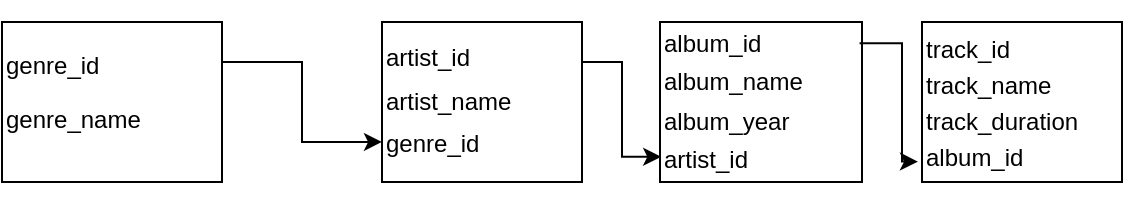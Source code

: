 <mxfile version="23.1.0" type="google">
  <diagram name="Страница — 1" id="X99ls0D3MWRfA0Zui11Z">
    <mxGraphModel dx="830" dy="439" grid="1" gridSize="10" guides="1" tooltips="1" connect="1" arrows="1" fold="1" page="1" pageScale="1" pageWidth="827" pageHeight="1169" math="0" shadow="0">
      <root>
        <mxCell id="0" />
        <mxCell id="1" parent="0" />
        <mxCell id="x2Ser0cTCZVFTN6XSXIn-3" value="" style="rounded=0;whiteSpace=wrap;html=1;" vertex="1" parent="1">
          <mxGeometry x="40" y="430" width="110" height="80" as="geometry" />
        </mxCell>
        <mxCell id="x2Ser0cTCZVFTN6XSXIn-4" value="&lt;div style=&quot;line-height: 220%;&quot;&gt;&lt;span style=&quot;background-color: initial;&quot;&gt;genre_id&lt;/span&gt;&lt;/div&gt;&lt;div style=&quot;line-height: 220%;&quot;&gt;&lt;span style=&quot;background-color: initial;&quot;&gt;genre_name&lt;/span&gt;&lt;/div&gt;" style="text;html=1;strokeColor=none;fillColor=none;align=left;verticalAlign=middle;whiteSpace=wrap;rounded=0;" vertex="1" parent="1">
          <mxGeometry x="40" y="450" width="80" height="30" as="geometry" />
        </mxCell>
        <mxCell id="x2Ser0cTCZVFTN6XSXIn-5" value="" style="rounded=0;whiteSpace=wrap;html=1;" vertex="1" parent="1">
          <mxGeometry x="230" y="430" width="100" height="80" as="geometry" />
        </mxCell>
        <mxCell id="x2Ser0cTCZVFTN6XSXIn-6" value="" style="whiteSpace=wrap;html=1;" vertex="1" parent="1">
          <mxGeometry x="369" y="430" width="101" height="80" as="geometry" />
        </mxCell>
        <mxCell id="x2Ser0cTCZVFTN6XSXIn-9" value="&lt;p style=&quot;line-height: 180%;&quot;&gt;artist_id&lt;br&gt;artist_name&lt;br&gt;genre_id&lt;/p&gt;" style="text;strokeColor=none;align=left;fillColor=none;html=1;verticalAlign=middle;whiteSpace=wrap;rounded=0;" vertex="1" parent="1">
          <mxGeometry x="230" y="440" width="80" height="60" as="geometry" />
        </mxCell>
        <mxCell id="x2Ser0cTCZVFTN6XSXIn-11" value="&lt;p style=&quot;line-height: 160%;&quot;&gt;album_id&lt;br&gt;album_name&lt;br&gt;album_year&lt;br&gt;artist_id&lt;/p&gt;" style="text;strokeColor=none;align=left;fillColor=none;html=1;verticalAlign=middle;whiteSpace=wrap;rounded=0;" vertex="1" parent="1">
          <mxGeometry x="369" y="440" width="66" height="60" as="geometry" />
        </mxCell>
        <mxCell id="x2Ser0cTCZVFTN6XSXIn-14" value="&lt;p style=&quot;line-height: 150%;&quot;&gt;track_id&lt;br&gt;track_name&lt;br&gt;track_duration&lt;br&gt;album_id&lt;/p&gt;" style="whiteSpace=wrap;html=1;align=left;" vertex="1" parent="1">
          <mxGeometry x="500" y="430" width="100" height="80" as="geometry" />
        </mxCell>
        <mxCell id="x2Ser0cTCZVFTN6XSXIn-16" style="edgeStyle=orthogonalEdgeStyle;rounded=0;orthogonalLoop=1;jettySize=auto;html=1;exitX=1;exitY=0.25;exitDx=0;exitDy=0;entryX=0;entryY=0.833;entryDx=0;entryDy=0;entryPerimeter=0;" edge="1" parent="1" source="x2Ser0cTCZVFTN6XSXIn-3" target="x2Ser0cTCZVFTN6XSXIn-9">
          <mxGeometry relative="1" as="geometry" />
        </mxCell>
        <mxCell id="x2Ser0cTCZVFTN6XSXIn-17" style="edgeStyle=orthogonalEdgeStyle;rounded=0;orthogonalLoop=1;jettySize=auto;html=1;exitX=1;exitY=0.25;exitDx=0;exitDy=0;entryX=0.009;entryY=0.957;entryDx=0;entryDy=0;entryPerimeter=0;" edge="1" parent="1" source="x2Ser0cTCZVFTN6XSXIn-5" target="x2Ser0cTCZVFTN6XSXIn-11">
          <mxGeometry relative="1" as="geometry" />
        </mxCell>
        <mxCell id="x2Ser0cTCZVFTN6XSXIn-18" style="edgeStyle=orthogonalEdgeStyle;rounded=0;orthogonalLoop=1;jettySize=auto;html=1;exitX=0.988;exitY=0.133;exitDx=0;exitDy=0;entryX=-0.02;entryY=0.873;entryDx=0;entryDy=0;entryPerimeter=0;exitPerimeter=0;" edge="1" parent="1" source="x2Ser0cTCZVFTN6XSXIn-6" target="x2Ser0cTCZVFTN6XSXIn-14">
          <mxGeometry relative="1" as="geometry" />
        </mxCell>
      </root>
    </mxGraphModel>
  </diagram>
</mxfile>
